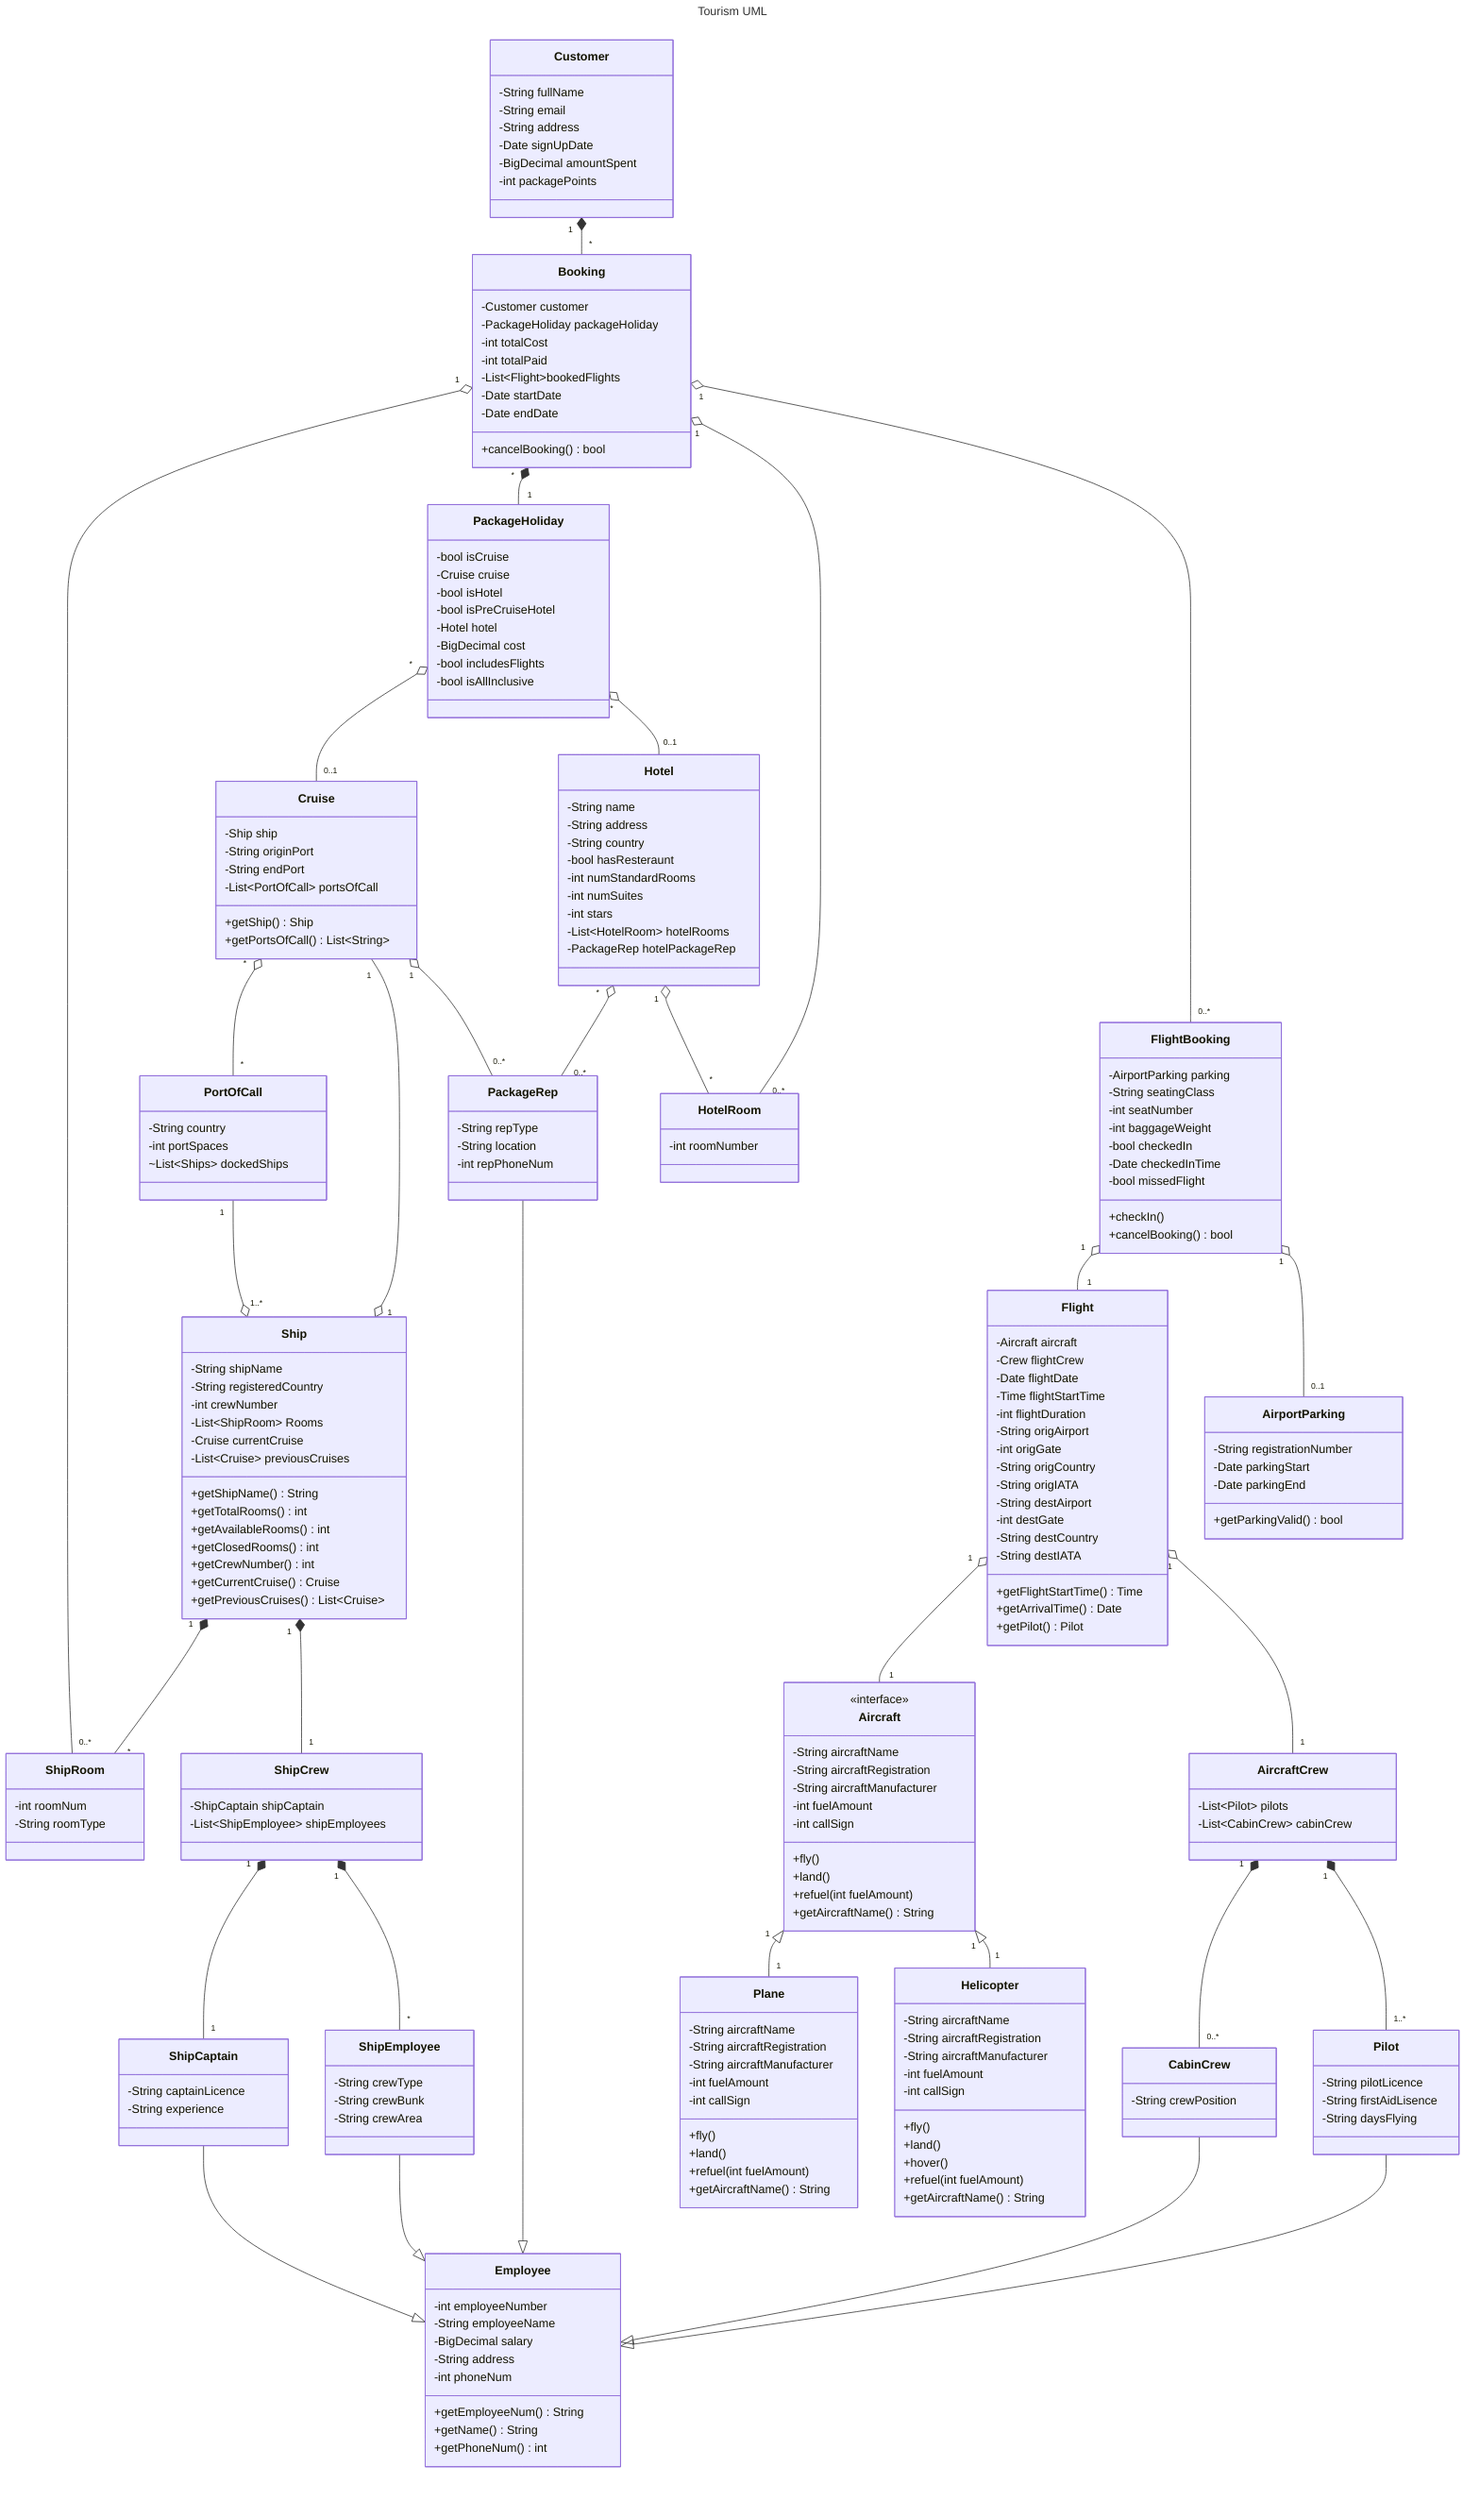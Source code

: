 ---
title: Tourism UML
---

classDiagram
  %% Booking relations
  Customer "1" *-- "*" Booking
  Booking "1" o-- "0..*" ShipRoom
  Booking "*" *-- "1" PackageHoliday
  Booking "1" o-- "0..*" HotelRoom

  %% Package holiday relations
  PackageHoliday "*" o-- "0..1" Cruise
  PackageHoliday "*" o-- "0..1" Hotel

  Flight "1" o-- "1" Aircraft 
  Booking "1" o-- "0..*" FlightBooking
  AircraftCrew "1" *-- "0..*" CabinCrew
  AircraftCrew "1" *-- "1..*" Pilot
  Flight "1" o-- "1" AircraftCrew 
  FlightBooking "1" o-- "1" Flight
  FlightBooking "1" o-- "0..1" AirportParking
  Cruise "*" o-- "*" PortOfCall
  Cruise "1" --o "1" Ship

  PortOfCall "1" --o "1..*" Ship 

  %% Flight
  Aircraft "1" <|-- "1" Plane
  Aircraft "1" <|-- "1" Helicopter

  Ship "1" *-- "*" ShipRoom
  Ship "1" *-- "1" ShipCrew
  ShipCrew "1" *-- "1" ShipCaptain
  ShipCrew "1" *-- "*" ShipEmployee
  Cruise "1" o-- "0..*" PackageRep

  %% Hotel relations
  Hotel "*" o-- "0..*" PackageRep
  Hotel "1" o-- "*" HotelRoom

  %% Employee relations
  Pilot --|> Employee
  CabinCrew --|> Employee
  ShipEmployee --|> Employee
  ShipCaptain --|> Employee
  PackageRep --|> Employee

  %% Booking classes
  class Customer{
    -String fullName
    -String email
    -String address
    -Date signUpDate
    -BigDecimal amountSpent
    -int packagePoints
  }
  class Booking{
    -Customer customer
    -PackageHoliday packageHoliday
    -int totalCost
    -int totalPaid
    -List~Flight~bookedFlights 
    -Date startDate
    -Date endDate
    +cancelBooking() bool
  }
  class PackageHoliday{
    -bool isCruise
    -Cruise cruise
    -bool isHotel
    -bool isPreCruiseHotel
    -Hotel hotel
    -BigDecimal cost
    -bool includesFlights
    -bool isAllInclusive
  }
  class AirportParking{
    -String registrationNumber
    -Date parkingStart
    -Date parkingEnd
    +getParkingValid() bool
  }
  class FlightBooking{
    -AirportParking parking
    -String seatingClass
    -int seatNumber
    -int baggageWeight
    -bool checkedIn
    -Date checkedInTime
    -bool missedFlight
    +checkIn()
    +cancelBooking() bool
  }

  %% Transport classes
  class Flight{
    -Aircraft aircraft
    -Crew flightCrew
    -Date flightDate
    -Time flightStartTime
    -int flightDuration
    -String origAirport
    -int origGate
    -String origCountry
    -String origIATA
    -String destAirport
    -int destGate
    -String destCountry
    -String destIATA
    +getFlightStartTime() Time
    +getArrivalTime() Date
    +getPilot() Pilot
  }
  class Cruise{
    -Ship ship
    -String originPort
    -String endPort
    -List~PortOfCall~ portsOfCall
    +getShip() Ship
    +getPortsOfCall() List~String~
  }
  class PortOfCall{
    -String country
    -int portSpaces
    ~List~Ships~ dockedShips
  }
  class ShipRoom{
    -int roomNum
    -String roomType
  }
  class Ship{
    -String shipName
    -String registeredCountry
    -int crewNumber
    -List~ShipRoom~ Rooms
    -Cruise currentCruise
    -List~Cruise~ previousCruises
    +getShipName() String
    +getTotalRooms() int
    +getAvailableRooms() int
    +getClosedRooms() int
    +getCrewNumber() int
    +getCurrentCruise() Cruise
    +getPreviousCruises() List~Cruise~
  }
  class Aircraft{
    <<interface>>
    -String aircraftName
    -String aircraftRegistration
    -String aircraftManufacturer
    -int fuelAmount
    -int callSign
    +fly()
    +land()
    +refuel(int fuelAmount)
    +getAircraftName() String
  }
  class Helicopter{
    -String aircraftName
    -String aircraftRegistration
    -String aircraftManufacturer
    -int fuelAmount
    -int callSign
    +fly()
    +land()
    +hover()
    +refuel(int fuelAmount)
    +getAircraftName() String
  }
  class Plane{
    -String aircraftName
    -String aircraftRegistration
    -String aircraftManufacturer
    -int fuelAmount
    -int callSign
    +fly()
    +land()
    +refuel(int fuelAmount)
    +getAircraftName() String
  }

  class HotelRoom{
    -int roomNumber
  }

  %% Hotel classes
  class Hotel{
    -String name
    -String address
    -String country
    -bool hasResteraunt 
    -int numStandardRooms
    -int numSuites
    -int stars
    -List~HotelRoom~ hotelRooms
    -PackageRep hotelPackageRep
  }

  %% Employee classes
  class Employee{
    -int employeeNumber
    -String employeeName
    -BigDecimal salary
    -String address
    -int phoneNum
    +getEmployeeNum() String
    +getName() String
    +getPhoneNum() int
  }
  class AircraftCrew{
    -List~Pilot~ pilots
    -List~CabinCrew~ cabinCrew 
  }
  class ShipCrew{
    -ShipCaptain shipCaptain
    -List~ShipEmployee~ shipEmployees
  }
  class CabinCrew{
    -String crewPosition
  }
  class Pilot{
    -String pilotLicence 
    -String firstAidLisence
    -String daysFlying
  }
  class ShipEmployee{
    -String crewType
    -String crewBunk
    -String crewArea
  }
  class ShipCaptain{
    -String captainLicence
    -String experience
  }
  class PackageRep{
    -String repType
    -String location
    -int repPhoneNum
  }